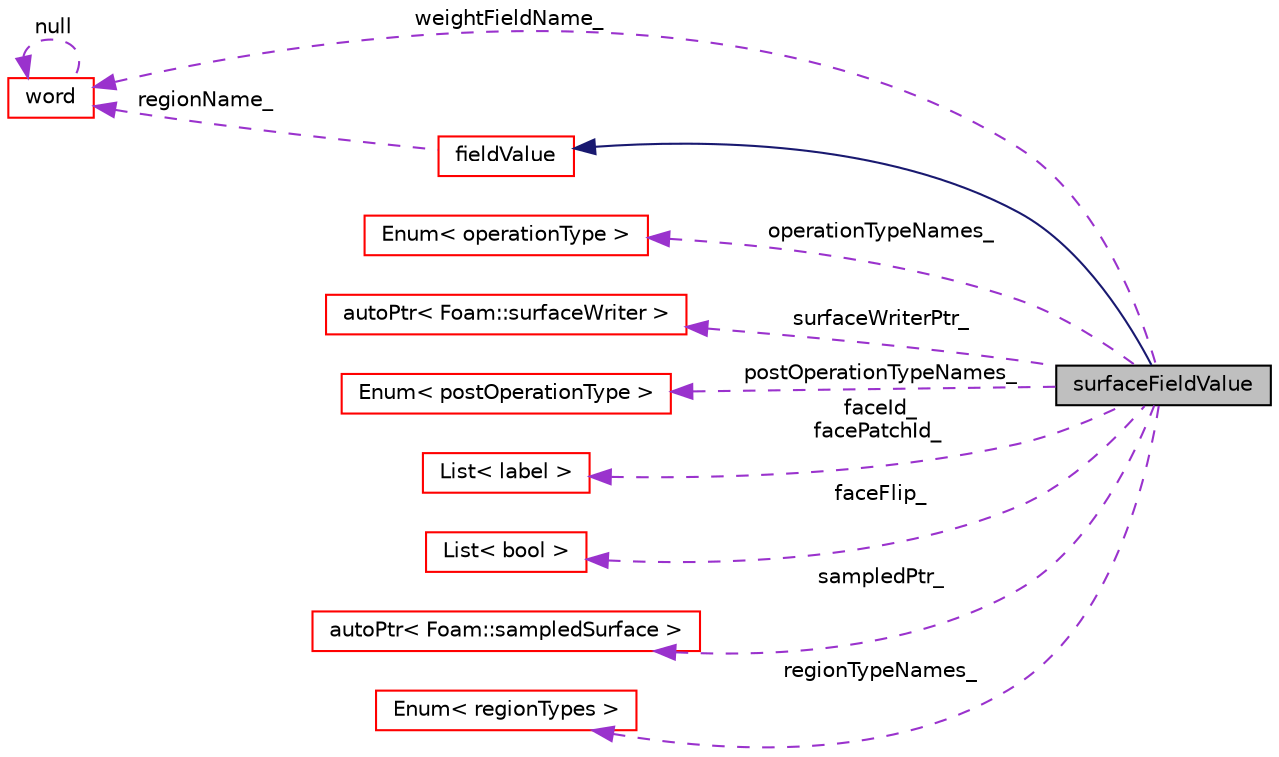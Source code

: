 digraph "surfaceFieldValue"
{
  bgcolor="transparent";
  edge [fontname="Helvetica",fontsize="10",labelfontname="Helvetica",labelfontsize="10"];
  node [fontname="Helvetica",fontsize="10",shape=record];
  rankdir="LR";
  Node1 [label="surfaceFieldValue",height=0.2,width=0.4,color="black", fillcolor="grey75", style="filled" fontcolor="black"];
  Node2 -> Node1 [dir="back",color="midnightblue",fontsize="10",style="solid",fontname="Helvetica"];
  Node2 [label="fieldValue",height=0.2,width=0.4,color="red",URL="$classFoam_1_1functionObjects_1_1fieldValue.html",tooltip="Base class for field value-based function objects. "];
  Node3 -> Node2 [dir="back",color="darkorchid3",fontsize="10",style="dashed",label=" regionName_" ,fontname="Helvetica"];
  Node3 [label="word",height=0.2,width=0.4,color="red",URL="$classFoam_1_1word.html",tooltip="A class for handling words, derived from Foam::string. "];
  Node3 -> Node3 [dir="back",color="darkorchid3",fontsize="10",style="dashed",label=" null" ,fontname="Helvetica"];
  Node4 -> Node1 [dir="back",color="darkorchid3",fontsize="10",style="dashed",label=" operationTypeNames_" ,fontname="Helvetica"];
  Node4 [label="Enum\< operationType \>",height=0.2,width=0.4,color="red",URL="$classFoam_1_1Enum.html"];
  Node5 -> Node1 [dir="back",color="darkorchid3",fontsize="10",style="dashed",label=" surfaceWriterPtr_" ,fontname="Helvetica"];
  Node5 [label="autoPtr\< Foam::surfaceWriter \>",height=0.2,width=0.4,color="red",URL="$classFoam_1_1autoPtr.html"];
  Node6 -> Node1 [dir="back",color="darkorchid3",fontsize="10",style="dashed",label=" postOperationTypeNames_" ,fontname="Helvetica"];
  Node6 [label="Enum\< postOperationType \>",height=0.2,width=0.4,color="red",URL="$classFoam_1_1Enum.html"];
  Node7 -> Node1 [dir="back",color="darkorchid3",fontsize="10",style="dashed",label=" faceId_\nfacePatchId_" ,fontname="Helvetica"];
  Node7 [label="List\< label \>",height=0.2,width=0.4,color="red",URL="$classFoam_1_1List.html"];
  Node8 -> Node1 [dir="back",color="darkorchid3",fontsize="10",style="dashed",label=" faceFlip_" ,fontname="Helvetica"];
  Node8 [label="List\< bool \>",height=0.2,width=0.4,color="red",URL="$classFoam_1_1List.html"];
  Node9 -> Node1 [dir="back",color="darkorchid3",fontsize="10",style="dashed",label=" sampledPtr_" ,fontname="Helvetica"];
  Node9 [label="autoPtr\< Foam::sampledSurface \>",height=0.2,width=0.4,color="red",URL="$classFoam_1_1autoPtr.html"];
  Node3 -> Node1 [dir="back",color="darkorchid3",fontsize="10",style="dashed",label=" weightFieldName_" ,fontname="Helvetica"];
  Node10 -> Node1 [dir="back",color="darkorchid3",fontsize="10",style="dashed",label=" regionTypeNames_" ,fontname="Helvetica"];
  Node10 [label="Enum\< regionTypes \>",height=0.2,width=0.4,color="red",URL="$classFoam_1_1Enum.html"];
}
